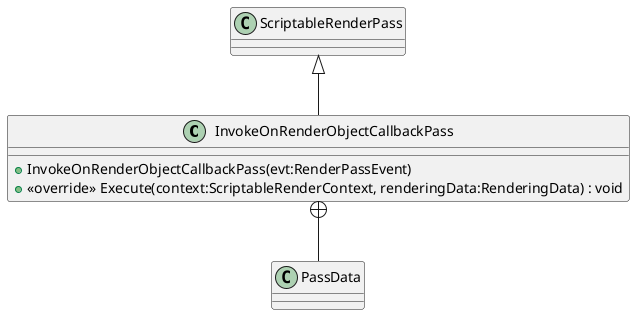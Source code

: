 @startuml
class InvokeOnRenderObjectCallbackPass {
    + InvokeOnRenderObjectCallbackPass(evt:RenderPassEvent)
    + <<override>> Execute(context:ScriptableRenderContext, renderingData:RenderingData) : void
}
class PassData {
}
ScriptableRenderPass <|-- InvokeOnRenderObjectCallbackPass
InvokeOnRenderObjectCallbackPass +-- PassData
@enduml
